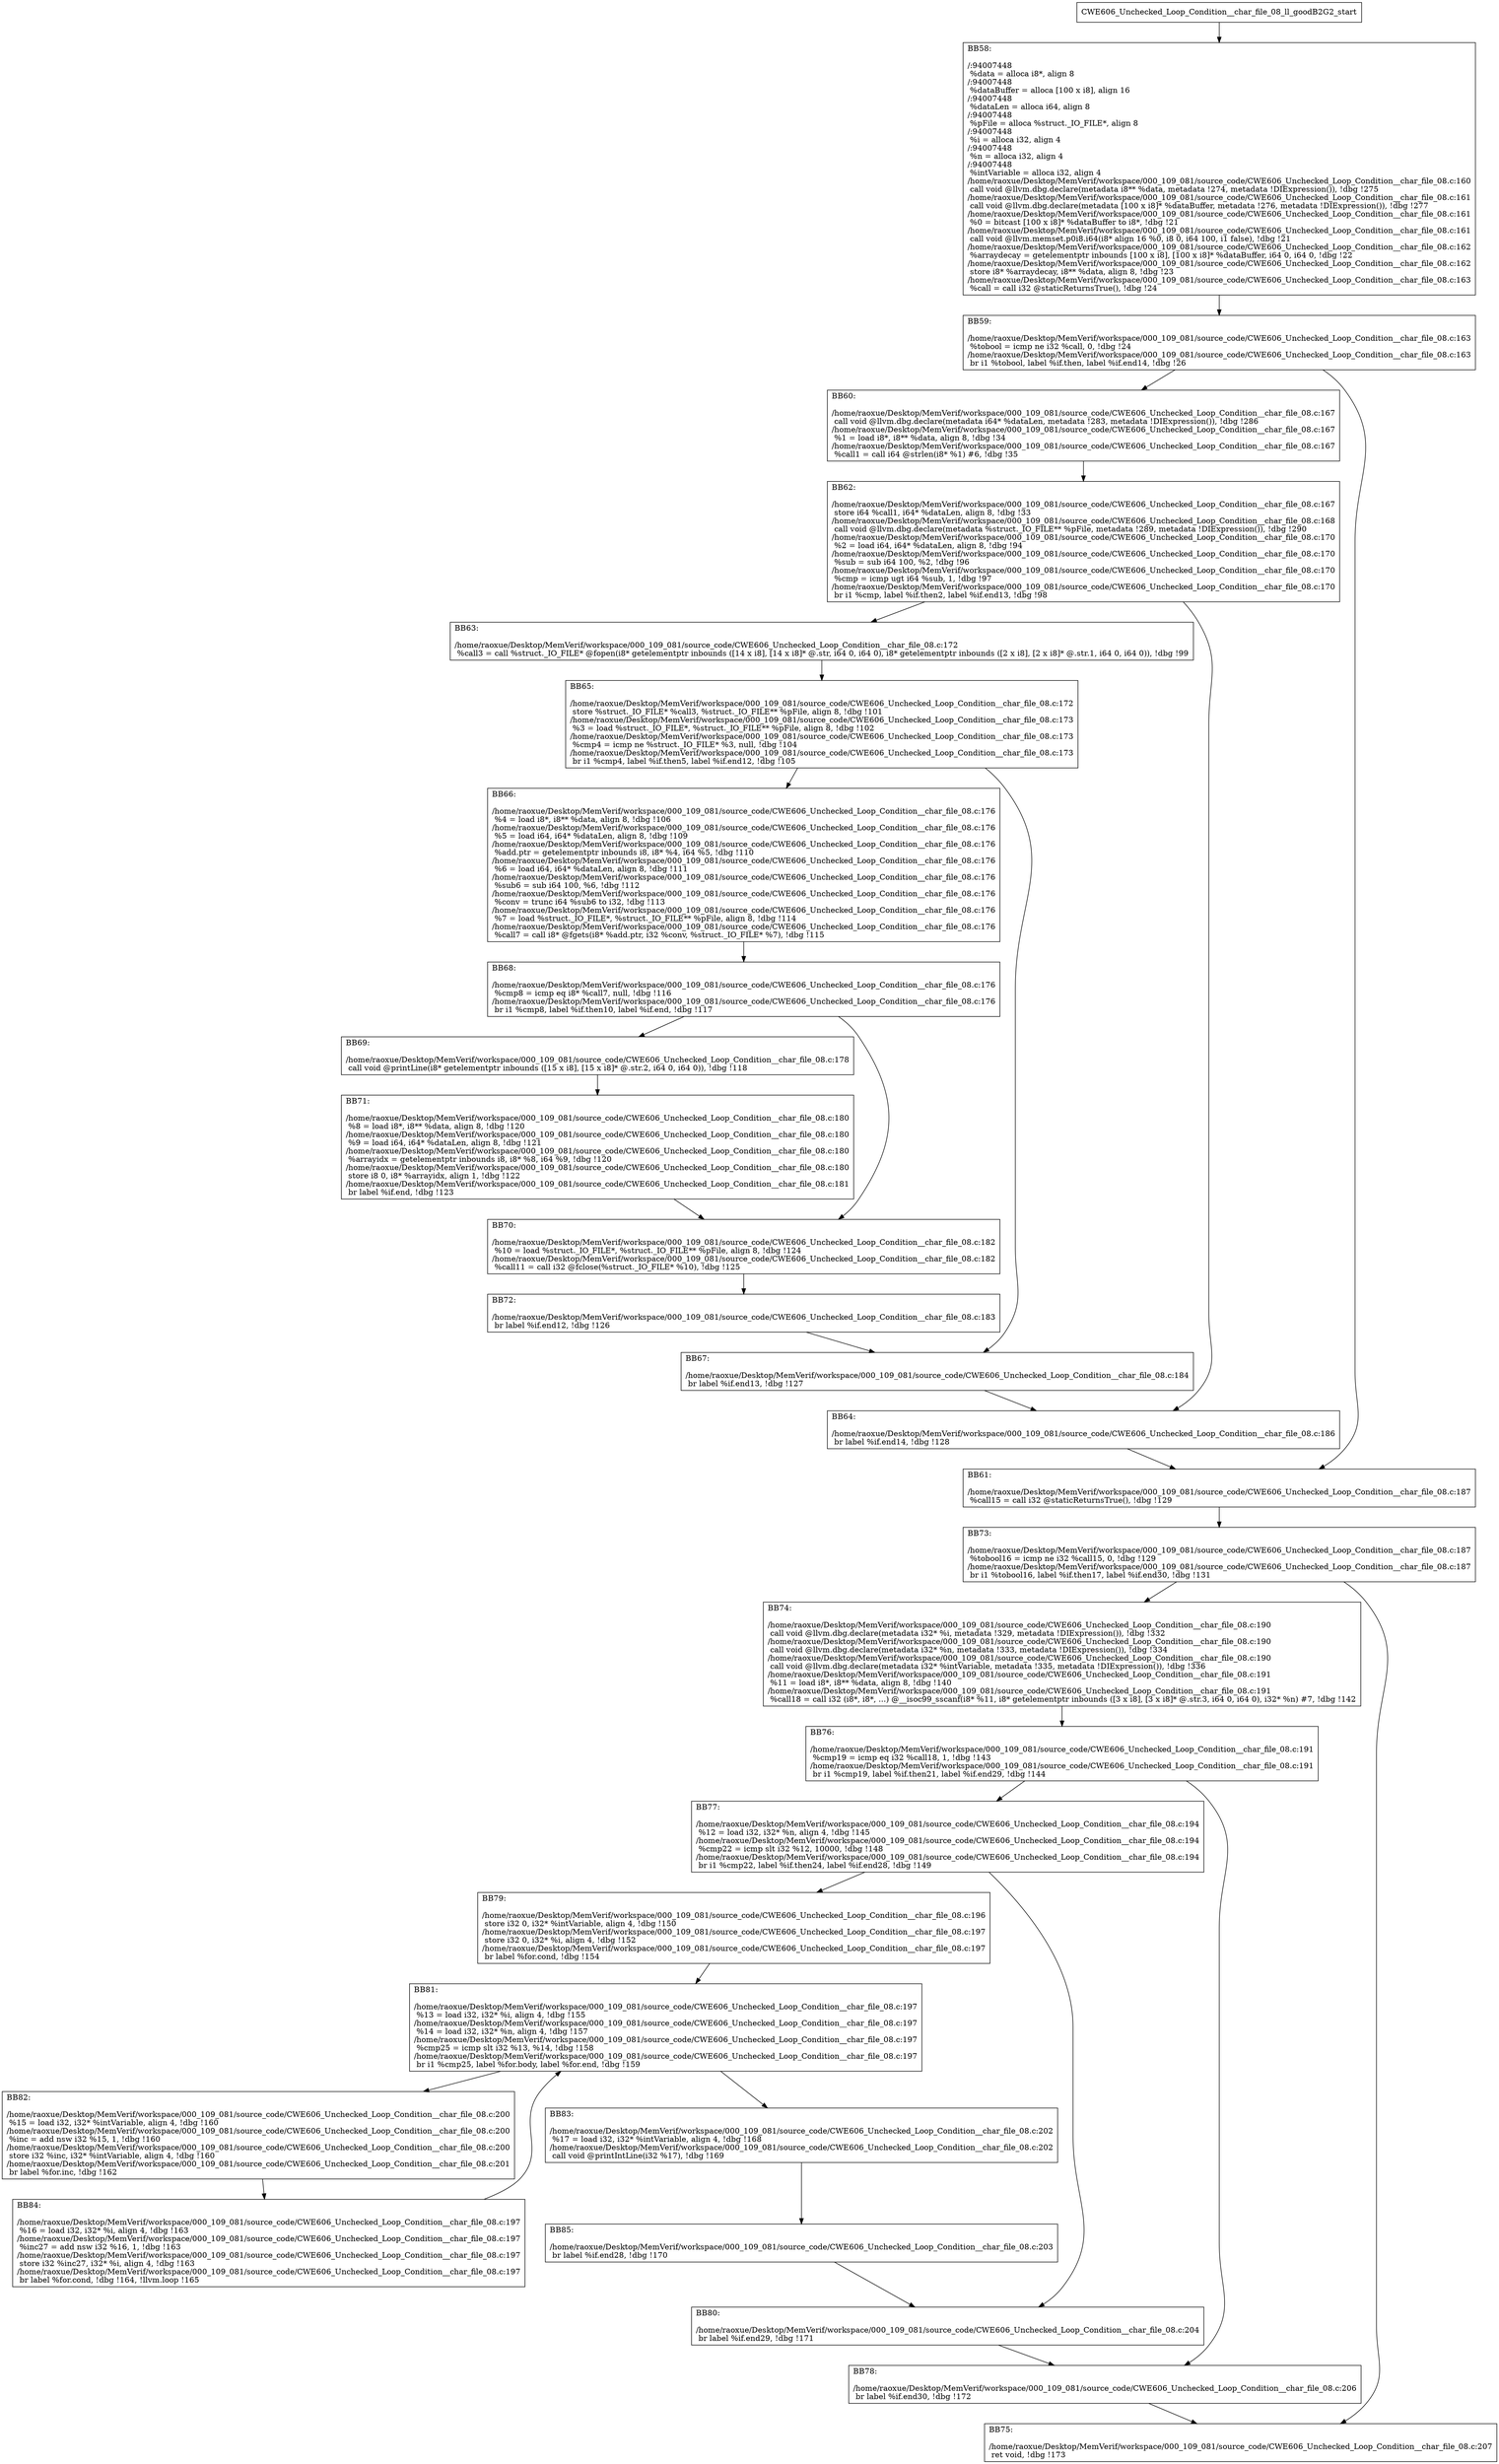 digraph "CFG for'CWE606_Unchecked_Loop_Condition__char_file_08_ll_goodB2G2' function" {
	BBCWE606_Unchecked_Loop_Condition__char_file_08_ll_goodB2G2_start[shape=record,label="{CWE606_Unchecked_Loop_Condition__char_file_08_ll_goodB2G2_start}"];
	BBCWE606_Unchecked_Loop_Condition__char_file_08_ll_goodB2G2_start-> CWE606_Unchecked_Loop_Condition__char_file_08_ll_goodB2G2BB58;
	CWE606_Unchecked_Loop_Condition__char_file_08_ll_goodB2G2BB58 [shape=record, label="{BB58:\l\l/:94007448\l
  %data = alloca i8*, align 8\l
/:94007448\l
  %dataBuffer = alloca [100 x i8], align 16\l
/:94007448\l
  %dataLen = alloca i64, align 8\l
/:94007448\l
  %pFile = alloca %struct._IO_FILE*, align 8\l
/:94007448\l
  %i = alloca i32, align 4\l
/:94007448\l
  %n = alloca i32, align 4\l
/:94007448\l
  %intVariable = alloca i32, align 4\l
/home/raoxue/Desktop/MemVerif/workspace/000_109_081/source_code/CWE606_Unchecked_Loop_Condition__char_file_08.c:160\l
  call void @llvm.dbg.declare(metadata i8** %data, metadata !274, metadata !DIExpression()), !dbg !275\l
/home/raoxue/Desktop/MemVerif/workspace/000_109_081/source_code/CWE606_Unchecked_Loop_Condition__char_file_08.c:161\l
  call void @llvm.dbg.declare(metadata [100 x i8]* %dataBuffer, metadata !276, metadata !DIExpression()), !dbg !277\l
/home/raoxue/Desktop/MemVerif/workspace/000_109_081/source_code/CWE606_Unchecked_Loop_Condition__char_file_08.c:161\l
  %0 = bitcast [100 x i8]* %dataBuffer to i8*, !dbg !21\l
/home/raoxue/Desktop/MemVerif/workspace/000_109_081/source_code/CWE606_Unchecked_Loop_Condition__char_file_08.c:161\l
  call void @llvm.memset.p0i8.i64(i8* align 16 %0, i8 0, i64 100, i1 false), !dbg !21\l
/home/raoxue/Desktop/MemVerif/workspace/000_109_081/source_code/CWE606_Unchecked_Loop_Condition__char_file_08.c:162\l
  %arraydecay = getelementptr inbounds [100 x i8], [100 x i8]* %dataBuffer, i64 0, i64 0, !dbg !22\l
/home/raoxue/Desktop/MemVerif/workspace/000_109_081/source_code/CWE606_Unchecked_Loop_Condition__char_file_08.c:162\l
  store i8* %arraydecay, i8** %data, align 8, !dbg !23\l
/home/raoxue/Desktop/MemVerif/workspace/000_109_081/source_code/CWE606_Unchecked_Loop_Condition__char_file_08.c:163\l
  %call = call i32 @staticReturnsTrue(), !dbg !24\l
}"];
	CWE606_Unchecked_Loop_Condition__char_file_08_ll_goodB2G2BB58-> CWE606_Unchecked_Loop_Condition__char_file_08_ll_goodB2G2BB59;
	CWE606_Unchecked_Loop_Condition__char_file_08_ll_goodB2G2BB59 [shape=record, label="{BB59:\l\l/home/raoxue/Desktop/MemVerif/workspace/000_109_081/source_code/CWE606_Unchecked_Loop_Condition__char_file_08.c:163\l
  %tobool = icmp ne i32 %call, 0, !dbg !24\l
/home/raoxue/Desktop/MemVerif/workspace/000_109_081/source_code/CWE606_Unchecked_Loop_Condition__char_file_08.c:163\l
  br i1 %tobool, label %if.then, label %if.end14, !dbg !26\l
}"];
	CWE606_Unchecked_Loop_Condition__char_file_08_ll_goodB2G2BB59-> CWE606_Unchecked_Loop_Condition__char_file_08_ll_goodB2G2BB60;
	CWE606_Unchecked_Loop_Condition__char_file_08_ll_goodB2G2BB59-> CWE606_Unchecked_Loop_Condition__char_file_08_ll_goodB2G2BB61;
	CWE606_Unchecked_Loop_Condition__char_file_08_ll_goodB2G2BB60 [shape=record, label="{BB60:\l\l/home/raoxue/Desktop/MemVerif/workspace/000_109_081/source_code/CWE606_Unchecked_Loop_Condition__char_file_08.c:167\l
  call void @llvm.dbg.declare(metadata i64* %dataLen, metadata !283, metadata !DIExpression()), !dbg !286\l
/home/raoxue/Desktop/MemVerif/workspace/000_109_081/source_code/CWE606_Unchecked_Loop_Condition__char_file_08.c:167\l
  %1 = load i8*, i8** %data, align 8, !dbg !34\l
/home/raoxue/Desktop/MemVerif/workspace/000_109_081/source_code/CWE606_Unchecked_Loop_Condition__char_file_08.c:167\l
  %call1 = call i64 @strlen(i8* %1) #6, !dbg !35\l
}"];
	CWE606_Unchecked_Loop_Condition__char_file_08_ll_goodB2G2BB60-> CWE606_Unchecked_Loop_Condition__char_file_08_ll_goodB2G2BB62;
	CWE606_Unchecked_Loop_Condition__char_file_08_ll_goodB2G2BB62 [shape=record, label="{BB62:\l\l/home/raoxue/Desktop/MemVerif/workspace/000_109_081/source_code/CWE606_Unchecked_Loop_Condition__char_file_08.c:167\l
  store i64 %call1, i64* %dataLen, align 8, !dbg !33\l
/home/raoxue/Desktop/MemVerif/workspace/000_109_081/source_code/CWE606_Unchecked_Loop_Condition__char_file_08.c:168\l
  call void @llvm.dbg.declare(metadata %struct._IO_FILE** %pFile, metadata !289, metadata !DIExpression()), !dbg !290\l
/home/raoxue/Desktop/MemVerif/workspace/000_109_081/source_code/CWE606_Unchecked_Loop_Condition__char_file_08.c:170\l
  %2 = load i64, i64* %dataLen, align 8, !dbg !94\l
/home/raoxue/Desktop/MemVerif/workspace/000_109_081/source_code/CWE606_Unchecked_Loop_Condition__char_file_08.c:170\l
  %sub = sub i64 100, %2, !dbg !96\l
/home/raoxue/Desktop/MemVerif/workspace/000_109_081/source_code/CWE606_Unchecked_Loop_Condition__char_file_08.c:170\l
  %cmp = icmp ugt i64 %sub, 1, !dbg !97\l
/home/raoxue/Desktop/MemVerif/workspace/000_109_081/source_code/CWE606_Unchecked_Loop_Condition__char_file_08.c:170\l
  br i1 %cmp, label %if.then2, label %if.end13, !dbg !98\l
}"];
	CWE606_Unchecked_Loop_Condition__char_file_08_ll_goodB2G2BB62-> CWE606_Unchecked_Loop_Condition__char_file_08_ll_goodB2G2BB63;
	CWE606_Unchecked_Loop_Condition__char_file_08_ll_goodB2G2BB62-> CWE606_Unchecked_Loop_Condition__char_file_08_ll_goodB2G2BB64;
	CWE606_Unchecked_Loop_Condition__char_file_08_ll_goodB2G2BB63 [shape=record, label="{BB63:\l\l/home/raoxue/Desktop/MemVerif/workspace/000_109_081/source_code/CWE606_Unchecked_Loop_Condition__char_file_08.c:172\l
  %call3 = call %struct._IO_FILE* @fopen(i8* getelementptr inbounds ([14 x i8], [14 x i8]* @.str, i64 0, i64 0), i8* getelementptr inbounds ([2 x i8], [2 x i8]* @.str.1, i64 0, i64 0)), !dbg !99\l
}"];
	CWE606_Unchecked_Loop_Condition__char_file_08_ll_goodB2G2BB63-> CWE606_Unchecked_Loop_Condition__char_file_08_ll_goodB2G2BB65;
	CWE606_Unchecked_Loop_Condition__char_file_08_ll_goodB2G2BB65 [shape=record, label="{BB65:\l\l/home/raoxue/Desktop/MemVerif/workspace/000_109_081/source_code/CWE606_Unchecked_Loop_Condition__char_file_08.c:172\l
  store %struct._IO_FILE* %call3, %struct._IO_FILE** %pFile, align 8, !dbg !101\l
/home/raoxue/Desktop/MemVerif/workspace/000_109_081/source_code/CWE606_Unchecked_Loop_Condition__char_file_08.c:173\l
  %3 = load %struct._IO_FILE*, %struct._IO_FILE** %pFile, align 8, !dbg !102\l
/home/raoxue/Desktop/MemVerif/workspace/000_109_081/source_code/CWE606_Unchecked_Loop_Condition__char_file_08.c:173\l
  %cmp4 = icmp ne %struct._IO_FILE* %3, null, !dbg !104\l
/home/raoxue/Desktop/MemVerif/workspace/000_109_081/source_code/CWE606_Unchecked_Loop_Condition__char_file_08.c:173\l
  br i1 %cmp4, label %if.then5, label %if.end12, !dbg !105\l
}"];
	CWE606_Unchecked_Loop_Condition__char_file_08_ll_goodB2G2BB65-> CWE606_Unchecked_Loop_Condition__char_file_08_ll_goodB2G2BB66;
	CWE606_Unchecked_Loop_Condition__char_file_08_ll_goodB2G2BB65-> CWE606_Unchecked_Loop_Condition__char_file_08_ll_goodB2G2BB67;
	CWE606_Unchecked_Loop_Condition__char_file_08_ll_goodB2G2BB66 [shape=record, label="{BB66:\l\l/home/raoxue/Desktop/MemVerif/workspace/000_109_081/source_code/CWE606_Unchecked_Loop_Condition__char_file_08.c:176\l
  %4 = load i8*, i8** %data, align 8, !dbg !106\l
/home/raoxue/Desktop/MemVerif/workspace/000_109_081/source_code/CWE606_Unchecked_Loop_Condition__char_file_08.c:176\l
  %5 = load i64, i64* %dataLen, align 8, !dbg !109\l
/home/raoxue/Desktop/MemVerif/workspace/000_109_081/source_code/CWE606_Unchecked_Loop_Condition__char_file_08.c:176\l
  %add.ptr = getelementptr inbounds i8, i8* %4, i64 %5, !dbg !110\l
/home/raoxue/Desktop/MemVerif/workspace/000_109_081/source_code/CWE606_Unchecked_Loop_Condition__char_file_08.c:176\l
  %6 = load i64, i64* %dataLen, align 8, !dbg !111\l
/home/raoxue/Desktop/MemVerif/workspace/000_109_081/source_code/CWE606_Unchecked_Loop_Condition__char_file_08.c:176\l
  %sub6 = sub i64 100, %6, !dbg !112\l
/home/raoxue/Desktop/MemVerif/workspace/000_109_081/source_code/CWE606_Unchecked_Loop_Condition__char_file_08.c:176\l
  %conv = trunc i64 %sub6 to i32, !dbg !113\l
/home/raoxue/Desktop/MemVerif/workspace/000_109_081/source_code/CWE606_Unchecked_Loop_Condition__char_file_08.c:176\l
  %7 = load %struct._IO_FILE*, %struct._IO_FILE** %pFile, align 8, !dbg !114\l
/home/raoxue/Desktop/MemVerif/workspace/000_109_081/source_code/CWE606_Unchecked_Loop_Condition__char_file_08.c:176\l
  %call7 = call i8* @fgets(i8* %add.ptr, i32 %conv, %struct._IO_FILE* %7), !dbg !115\l
}"];
	CWE606_Unchecked_Loop_Condition__char_file_08_ll_goodB2G2BB66-> CWE606_Unchecked_Loop_Condition__char_file_08_ll_goodB2G2BB68;
	CWE606_Unchecked_Loop_Condition__char_file_08_ll_goodB2G2BB68 [shape=record, label="{BB68:\l\l/home/raoxue/Desktop/MemVerif/workspace/000_109_081/source_code/CWE606_Unchecked_Loop_Condition__char_file_08.c:176\l
  %cmp8 = icmp eq i8* %call7, null, !dbg !116\l
/home/raoxue/Desktop/MemVerif/workspace/000_109_081/source_code/CWE606_Unchecked_Loop_Condition__char_file_08.c:176\l
  br i1 %cmp8, label %if.then10, label %if.end, !dbg !117\l
}"];
	CWE606_Unchecked_Loop_Condition__char_file_08_ll_goodB2G2BB68-> CWE606_Unchecked_Loop_Condition__char_file_08_ll_goodB2G2BB69;
	CWE606_Unchecked_Loop_Condition__char_file_08_ll_goodB2G2BB68-> CWE606_Unchecked_Loop_Condition__char_file_08_ll_goodB2G2BB70;
	CWE606_Unchecked_Loop_Condition__char_file_08_ll_goodB2G2BB69 [shape=record, label="{BB69:\l\l/home/raoxue/Desktop/MemVerif/workspace/000_109_081/source_code/CWE606_Unchecked_Loop_Condition__char_file_08.c:178\l
  call void @printLine(i8* getelementptr inbounds ([15 x i8], [15 x i8]* @.str.2, i64 0, i64 0)), !dbg !118\l
}"];
	CWE606_Unchecked_Loop_Condition__char_file_08_ll_goodB2G2BB69-> CWE606_Unchecked_Loop_Condition__char_file_08_ll_goodB2G2BB71;
	CWE606_Unchecked_Loop_Condition__char_file_08_ll_goodB2G2BB71 [shape=record, label="{BB71:\l\l/home/raoxue/Desktop/MemVerif/workspace/000_109_081/source_code/CWE606_Unchecked_Loop_Condition__char_file_08.c:180\l
  %8 = load i8*, i8** %data, align 8, !dbg !120\l
/home/raoxue/Desktop/MemVerif/workspace/000_109_081/source_code/CWE606_Unchecked_Loop_Condition__char_file_08.c:180\l
  %9 = load i64, i64* %dataLen, align 8, !dbg !121\l
/home/raoxue/Desktop/MemVerif/workspace/000_109_081/source_code/CWE606_Unchecked_Loop_Condition__char_file_08.c:180\l
  %arrayidx = getelementptr inbounds i8, i8* %8, i64 %9, !dbg !120\l
/home/raoxue/Desktop/MemVerif/workspace/000_109_081/source_code/CWE606_Unchecked_Loop_Condition__char_file_08.c:180\l
  store i8 0, i8* %arrayidx, align 1, !dbg !122\l
/home/raoxue/Desktop/MemVerif/workspace/000_109_081/source_code/CWE606_Unchecked_Loop_Condition__char_file_08.c:181\l
  br label %if.end, !dbg !123\l
}"];
	CWE606_Unchecked_Loop_Condition__char_file_08_ll_goodB2G2BB71-> CWE606_Unchecked_Loop_Condition__char_file_08_ll_goodB2G2BB70;
	CWE606_Unchecked_Loop_Condition__char_file_08_ll_goodB2G2BB70 [shape=record, label="{BB70:\l\l/home/raoxue/Desktop/MemVerif/workspace/000_109_081/source_code/CWE606_Unchecked_Loop_Condition__char_file_08.c:182\l
  %10 = load %struct._IO_FILE*, %struct._IO_FILE** %pFile, align 8, !dbg !124\l
/home/raoxue/Desktop/MemVerif/workspace/000_109_081/source_code/CWE606_Unchecked_Loop_Condition__char_file_08.c:182\l
  %call11 = call i32 @fclose(%struct._IO_FILE* %10), !dbg !125\l
}"];
	CWE606_Unchecked_Loop_Condition__char_file_08_ll_goodB2G2BB70-> CWE606_Unchecked_Loop_Condition__char_file_08_ll_goodB2G2BB72;
	CWE606_Unchecked_Loop_Condition__char_file_08_ll_goodB2G2BB72 [shape=record, label="{BB72:\l\l/home/raoxue/Desktop/MemVerif/workspace/000_109_081/source_code/CWE606_Unchecked_Loop_Condition__char_file_08.c:183\l
  br label %if.end12, !dbg !126\l
}"];
	CWE606_Unchecked_Loop_Condition__char_file_08_ll_goodB2G2BB72-> CWE606_Unchecked_Loop_Condition__char_file_08_ll_goodB2G2BB67;
	CWE606_Unchecked_Loop_Condition__char_file_08_ll_goodB2G2BB67 [shape=record, label="{BB67:\l\l/home/raoxue/Desktop/MemVerif/workspace/000_109_081/source_code/CWE606_Unchecked_Loop_Condition__char_file_08.c:184\l
  br label %if.end13, !dbg !127\l
}"];
	CWE606_Unchecked_Loop_Condition__char_file_08_ll_goodB2G2BB67-> CWE606_Unchecked_Loop_Condition__char_file_08_ll_goodB2G2BB64;
	CWE606_Unchecked_Loop_Condition__char_file_08_ll_goodB2G2BB64 [shape=record, label="{BB64:\l\l/home/raoxue/Desktop/MemVerif/workspace/000_109_081/source_code/CWE606_Unchecked_Loop_Condition__char_file_08.c:186\l
  br label %if.end14, !dbg !128\l
}"];
	CWE606_Unchecked_Loop_Condition__char_file_08_ll_goodB2G2BB64-> CWE606_Unchecked_Loop_Condition__char_file_08_ll_goodB2G2BB61;
	CWE606_Unchecked_Loop_Condition__char_file_08_ll_goodB2G2BB61 [shape=record, label="{BB61:\l\l/home/raoxue/Desktop/MemVerif/workspace/000_109_081/source_code/CWE606_Unchecked_Loop_Condition__char_file_08.c:187\l
  %call15 = call i32 @staticReturnsTrue(), !dbg !129\l
}"];
	CWE606_Unchecked_Loop_Condition__char_file_08_ll_goodB2G2BB61-> CWE606_Unchecked_Loop_Condition__char_file_08_ll_goodB2G2BB73;
	CWE606_Unchecked_Loop_Condition__char_file_08_ll_goodB2G2BB73 [shape=record, label="{BB73:\l\l/home/raoxue/Desktop/MemVerif/workspace/000_109_081/source_code/CWE606_Unchecked_Loop_Condition__char_file_08.c:187\l
  %tobool16 = icmp ne i32 %call15, 0, !dbg !129\l
/home/raoxue/Desktop/MemVerif/workspace/000_109_081/source_code/CWE606_Unchecked_Loop_Condition__char_file_08.c:187\l
  br i1 %tobool16, label %if.then17, label %if.end30, !dbg !131\l
}"];
	CWE606_Unchecked_Loop_Condition__char_file_08_ll_goodB2G2BB73-> CWE606_Unchecked_Loop_Condition__char_file_08_ll_goodB2G2BB74;
	CWE606_Unchecked_Loop_Condition__char_file_08_ll_goodB2G2BB73-> CWE606_Unchecked_Loop_Condition__char_file_08_ll_goodB2G2BB75;
	CWE606_Unchecked_Loop_Condition__char_file_08_ll_goodB2G2BB74 [shape=record, label="{BB74:\l\l/home/raoxue/Desktop/MemVerif/workspace/000_109_081/source_code/CWE606_Unchecked_Loop_Condition__char_file_08.c:190\l
  call void @llvm.dbg.declare(metadata i32* %i, metadata !329, metadata !DIExpression()), !dbg !332\l
/home/raoxue/Desktop/MemVerif/workspace/000_109_081/source_code/CWE606_Unchecked_Loop_Condition__char_file_08.c:190\l
  call void @llvm.dbg.declare(metadata i32* %n, metadata !333, metadata !DIExpression()), !dbg !334\l
/home/raoxue/Desktop/MemVerif/workspace/000_109_081/source_code/CWE606_Unchecked_Loop_Condition__char_file_08.c:190\l
  call void @llvm.dbg.declare(metadata i32* %intVariable, metadata !335, metadata !DIExpression()), !dbg !336\l
/home/raoxue/Desktop/MemVerif/workspace/000_109_081/source_code/CWE606_Unchecked_Loop_Condition__char_file_08.c:191\l
  %11 = load i8*, i8** %data, align 8, !dbg !140\l
/home/raoxue/Desktop/MemVerif/workspace/000_109_081/source_code/CWE606_Unchecked_Loop_Condition__char_file_08.c:191\l
  %call18 = call i32 (i8*, i8*, ...) @__isoc99_sscanf(i8* %11, i8* getelementptr inbounds ([3 x i8], [3 x i8]* @.str.3, i64 0, i64 0), i32* %n) #7, !dbg !142\l
}"];
	CWE606_Unchecked_Loop_Condition__char_file_08_ll_goodB2G2BB74-> CWE606_Unchecked_Loop_Condition__char_file_08_ll_goodB2G2BB76;
	CWE606_Unchecked_Loop_Condition__char_file_08_ll_goodB2G2BB76 [shape=record, label="{BB76:\l\l/home/raoxue/Desktop/MemVerif/workspace/000_109_081/source_code/CWE606_Unchecked_Loop_Condition__char_file_08.c:191\l
  %cmp19 = icmp eq i32 %call18, 1, !dbg !143\l
/home/raoxue/Desktop/MemVerif/workspace/000_109_081/source_code/CWE606_Unchecked_Loop_Condition__char_file_08.c:191\l
  br i1 %cmp19, label %if.then21, label %if.end29, !dbg !144\l
}"];
	CWE606_Unchecked_Loop_Condition__char_file_08_ll_goodB2G2BB76-> CWE606_Unchecked_Loop_Condition__char_file_08_ll_goodB2G2BB77;
	CWE606_Unchecked_Loop_Condition__char_file_08_ll_goodB2G2BB76-> CWE606_Unchecked_Loop_Condition__char_file_08_ll_goodB2G2BB78;
	CWE606_Unchecked_Loop_Condition__char_file_08_ll_goodB2G2BB77 [shape=record, label="{BB77:\l\l/home/raoxue/Desktop/MemVerif/workspace/000_109_081/source_code/CWE606_Unchecked_Loop_Condition__char_file_08.c:194\l
  %12 = load i32, i32* %n, align 4, !dbg !145\l
/home/raoxue/Desktop/MemVerif/workspace/000_109_081/source_code/CWE606_Unchecked_Loop_Condition__char_file_08.c:194\l
  %cmp22 = icmp slt i32 %12, 10000, !dbg !148\l
/home/raoxue/Desktop/MemVerif/workspace/000_109_081/source_code/CWE606_Unchecked_Loop_Condition__char_file_08.c:194\l
  br i1 %cmp22, label %if.then24, label %if.end28, !dbg !149\l
}"];
	CWE606_Unchecked_Loop_Condition__char_file_08_ll_goodB2G2BB77-> CWE606_Unchecked_Loop_Condition__char_file_08_ll_goodB2G2BB79;
	CWE606_Unchecked_Loop_Condition__char_file_08_ll_goodB2G2BB77-> CWE606_Unchecked_Loop_Condition__char_file_08_ll_goodB2G2BB80;
	CWE606_Unchecked_Loop_Condition__char_file_08_ll_goodB2G2BB79 [shape=record, label="{BB79:\l\l/home/raoxue/Desktop/MemVerif/workspace/000_109_081/source_code/CWE606_Unchecked_Loop_Condition__char_file_08.c:196\l
  store i32 0, i32* %intVariable, align 4, !dbg !150\l
/home/raoxue/Desktop/MemVerif/workspace/000_109_081/source_code/CWE606_Unchecked_Loop_Condition__char_file_08.c:197\l
  store i32 0, i32* %i, align 4, !dbg !152\l
/home/raoxue/Desktop/MemVerif/workspace/000_109_081/source_code/CWE606_Unchecked_Loop_Condition__char_file_08.c:197\l
  br label %for.cond, !dbg !154\l
}"];
	CWE606_Unchecked_Loop_Condition__char_file_08_ll_goodB2G2BB79-> CWE606_Unchecked_Loop_Condition__char_file_08_ll_goodB2G2BB81;
	CWE606_Unchecked_Loop_Condition__char_file_08_ll_goodB2G2BB81 [shape=record, label="{BB81:\l\l/home/raoxue/Desktop/MemVerif/workspace/000_109_081/source_code/CWE606_Unchecked_Loop_Condition__char_file_08.c:197\l
  %13 = load i32, i32* %i, align 4, !dbg !155\l
/home/raoxue/Desktop/MemVerif/workspace/000_109_081/source_code/CWE606_Unchecked_Loop_Condition__char_file_08.c:197\l
  %14 = load i32, i32* %n, align 4, !dbg !157\l
/home/raoxue/Desktop/MemVerif/workspace/000_109_081/source_code/CWE606_Unchecked_Loop_Condition__char_file_08.c:197\l
  %cmp25 = icmp slt i32 %13, %14, !dbg !158\l
/home/raoxue/Desktop/MemVerif/workspace/000_109_081/source_code/CWE606_Unchecked_Loop_Condition__char_file_08.c:197\l
  br i1 %cmp25, label %for.body, label %for.end, !dbg !159\l
}"];
	CWE606_Unchecked_Loop_Condition__char_file_08_ll_goodB2G2BB81-> CWE606_Unchecked_Loop_Condition__char_file_08_ll_goodB2G2BB82;
	CWE606_Unchecked_Loop_Condition__char_file_08_ll_goodB2G2BB81-> CWE606_Unchecked_Loop_Condition__char_file_08_ll_goodB2G2BB83;
	CWE606_Unchecked_Loop_Condition__char_file_08_ll_goodB2G2BB82 [shape=record, label="{BB82:\l\l/home/raoxue/Desktop/MemVerif/workspace/000_109_081/source_code/CWE606_Unchecked_Loop_Condition__char_file_08.c:200\l
  %15 = load i32, i32* %intVariable, align 4, !dbg !160\l
/home/raoxue/Desktop/MemVerif/workspace/000_109_081/source_code/CWE606_Unchecked_Loop_Condition__char_file_08.c:200\l
  %inc = add nsw i32 %15, 1, !dbg !160\l
/home/raoxue/Desktop/MemVerif/workspace/000_109_081/source_code/CWE606_Unchecked_Loop_Condition__char_file_08.c:200\l
  store i32 %inc, i32* %intVariable, align 4, !dbg !160\l
/home/raoxue/Desktop/MemVerif/workspace/000_109_081/source_code/CWE606_Unchecked_Loop_Condition__char_file_08.c:201\l
  br label %for.inc, !dbg !162\l
}"];
	CWE606_Unchecked_Loop_Condition__char_file_08_ll_goodB2G2BB82-> CWE606_Unchecked_Loop_Condition__char_file_08_ll_goodB2G2BB84;
	CWE606_Unchecked_Loop_Condition__char_file_08_ll_goodB2G2BB84 [shape=record, label="{BB84:\l\l/home/raoxue/Desktop/MemVerif/workspace/000_109_081/source_code/CWE606_Unchecked_Loop_Condition__char_file_08.c:197\l
  %16 = load i32, i32* %i, align 4, !dbg !163\l
/home/raoxue/Desktop/MemVerif/workspace/000_109_081/source_code/CWE606_Unchecked_Loop_Condition__char_file_08.c:197\l
  %inc27 = add nsw i32 %16, 1, !dbg !163\l
/home/raoxue/Desktop/MemVerif/workspace/000_109_081/source_code/CWE606_Unchecked_Loop_Condition__char_file_08.c:197\l
  store i32 %inc27, i32* %i, align 4, !dbg !163\l
/home/raoxue/Desktop/MemVerif/workspace/000_109_081/source_code/CWE606_Unchecked_Loop_Condition__char_file_08.c:197\l
  br label %for.cond, !dbg !164, !llvm.loop !165\l
}"];
	CWE606_Unchecked_Loop_Condition__char_file_08_ll_goodB2G2BB84-> CWE606_Unchecked_Loop_Condition__char_file_08_ll_goodB2G2BB81;
	CWE606_Unchecked_Loop_Condition__char_file_08_ll_goodB2G2BB83 [shape=record, label="{BB83:\l\l/home/raoxue/Desktop/MemVerif/workspace/000_109_081/source_code/CWE606_Unchecked_Loop_Condition__char_file_08.c:202\l
  %17 = load i32, i32* %intVariable, align 4, !dbg !168\l
/home/raoxue/Desktop/MemVerif/workspace/000_109_081/source_code/CWE606_Unchecked_Loop_Condition__char_file_08.c:202\l
  call void @printIntLine(i32 %17), !dbg !169\l
}"];
	CWE606_Unchecked_Loop_Condition__char_file_08_ll_goodB2G2BB83-> CWE606_Unchecked_Loop_Condition__char_file_08_ll_goodB2G2BB85;
	CWE606_Unchecked_Loop_Condition__char_file_08_ll_goodB2G2BB85 [shape=record, label="{BB85:\l\l/home/raoxue/Desktop/MemVerif/workspace/000_109_081/source_code/CWE606_Unchecked_Loop_Condition__char_file_08.c:203\l
  br label %if.end28, !dbg !170\l
}"];
	CWE606_Unchecked_Loop_Condition__char_file_08_ll_goodB2G2BB85-> CWE606_Unchecked_Loop_Condition__char_file_08_ll_goodB2G2BB80;
	CWE606_Unchecked_Loop_Condition__char_file_08_ll_goodB2G2BB80 [shape=record, label="{BB80:\l\l/home/raoxue/Desktop/MemVerif/workspace/000_109_081/source_code/CWE606_Unchecked_Loop_Condition__char_file_08.c:204\l
  br label %if.end29, !dbg !171\l
}"];
	CWE606_Unchecked_Loop_Condition__char_file_08_ll_goodB2G2BB80-> CWE606_Unchecked_Loop_Condition__char_file_08_ll_goodB2G2BB78;
	CWE606_Unchecked_Loop_Condition__char_file_08_ll_goodB2G2BB78 [shape=record, label="{BB78:\l\l/home/raoxue/Desktop/MemVerif/workspace/000_109_081/source_code/CWE606_Unchecked_Loop_Condition__char_file_08.c:206\l
  br label %if.end30, !dbg !172\l
}"];
	CWE606_Unchecked_Loop_Condition__char_file_08_ll_goodB2G2BB78-> CWE606_Unchecked_Loop_Condition__char_file_08_ll_goodB2G2BB75;
	CWE606_Unchecked_Loop_Condition__char_file_08_ll_goodB2G2BB75 [shape=record, label="{BB75:\l\l/home/raoxue/Desktop/MemVerif/workspace/000_109_081/source_code/CWE606_Unchecked_Loop_Condition__char_file_08.c:207\l
  ret void, !dbg !173\l
}"];
}
